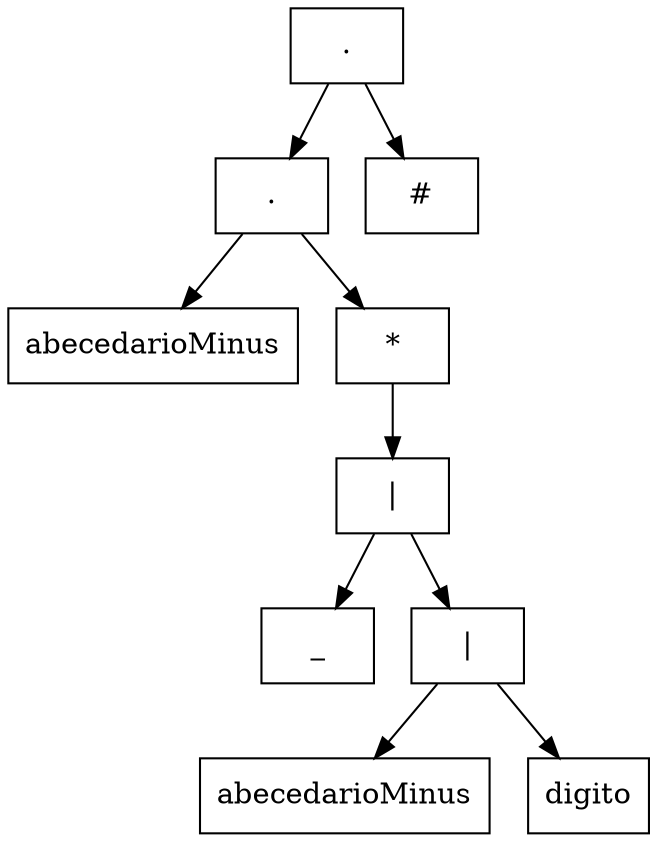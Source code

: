 digraph G {
rankdir=UD
node[shape=box]
concentrate=true
nodo10[ 
label="."
];
nodo8[ 
label="."
];
nodo1[ 
label="abecedarioMinus"
];
nodo8->nodo1
nodo7[ 
label="*"
];
nodo6[ 
label="|"
];
nodo2[ 
label="_"
];
nodo6->nodo2
nodo5[ 
label="|"
];
nodo3[ 
label="abecedarioMinus"
];
nodo5->nodo3
nodo4[ 
label="digito"
];
nodo5->nodo4
nodo6->nodo5
nodo7->nodo6
nodo8->nodo7
nodo10->nodo8
nodo9[ 
label="#"
];
nodo10->nodo9

}
